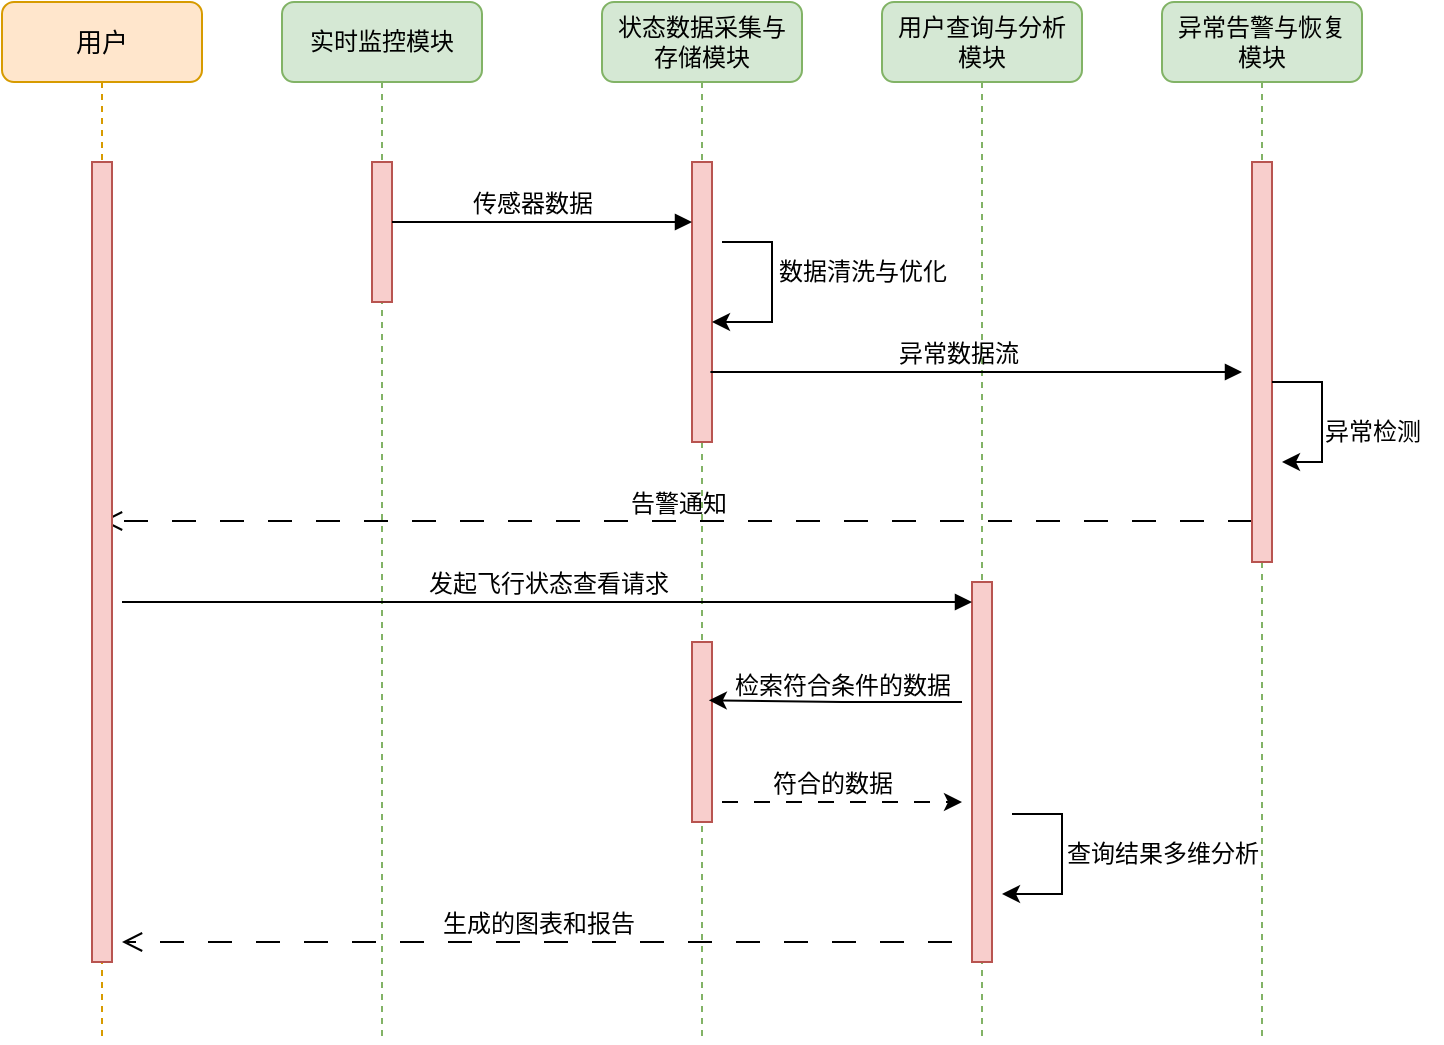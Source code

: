 <mxfile version="25.0.3">
  <diagram name="Page-1" id="sjYibn3fDWREO6SPm-w_">
    <mxGraphModel dx="865" dy="717" grid="1" gridSize="10" guides="1" tooltips="1" connect="1" arrows="1" fold="1" page="1" pageScale="1" pageWidth="827" pageHeight="1169" math="0" shadow="0">
      <root>
        <mxCell id="0" />
        <mxCell id="1" parent="0" />
        <mxCell id="uq_grt6JQqKApgTmWYCJ-1" value="实时监控模块" style="shape=umlLifeline;perimeter=lifelinePerimeter;whiteSpace=wrap;html=1;container=1;collapsible=0;recursiveResize=0;outlineConnect=0;rounded=1;shadow=0;comic=0;labelBackgroundColor=none;strokeWidth=1;fontFamily=Verdana;fontSize=12;align=center;fillColor=#d5e8d4;strokeColor=#82b366;" vertex="1" parent="1">
          <mxGeometry x="180" y="40" width="100" height="520" as="geometry" />
        </mxCell>
        <mxCell id="uq_grt6JQqKApgTmWYCJ-2" value="" style="html=1;points=[];perimeter=orthogonalPerimeter;rounded=0;shadow=0;comic=0;labelBackgroundColor=none;strokeWidth=1;fontFamily=Verdana;fontSize=12;align=center;fillColor=#f8cecc;strokeColor=#b85450;" vertex="1" parent="uq_grt6JQqKApgTmWYCJ-1">
          <mxGeometry x="45" y="80" width="10" height="70" as="geometry" />
        </mxCell>
        <mxCell id="uq_grt6JQqKApgTmWYCJ-5" value="状态数据采集与&lt;div&gt;存储模块&lt;/div&gt;" style="shape=umlLifeline;perimeter=lifelinePerimeter;whiteSpace=wrap;html=1;container=1;collapsible=0;recursiveResize=0;outlineConnect=0;rounded=1;shadow=0;comic=0;labelBackgroundColor=none;strokeWidth=1;fontFamily=Verdana;fontSize=12;align=center;fillColor=#d5e8d4;strokeColor=#82b366;" vertex="1" parent="1">
          <mxGeometry x="340" y="40" width="100" height="520" as="geometry" />
        </mxCell>
        <mxCell id="uq_grt6JQqKApgTmWYCJ-6" value="" style="html=1;points=[];perimeter=orthogonalPerimeter;rounded=0;shadow=0;comic=0;labelBackgroundColor=none;strokeWidth=1;fontFamily=Verdana;fontSize=12;align=center;fillColor=#f8cecc;strokeColor=#b85450;" vertex="1" parent="uq_grt6JQqKApgTmWYCJ-5">
          <mxGeometry x="45" y="80" width="10" height="140" as="geometry" />
        </mxCell>
        <mxCell id="uq_grt6JQqKApgTmWYCJ-7" value="" style="endArrow=classic;html=1;rounded=0;" edge="1" parent="uq_grt6JQqKApgTmWYCJ-5">
          <mxGeometry width="50" height="50" relative="1" as="geometry">
            <mxPoint x="60" y="120" as="sourcePoint" />
            <mxPoint x="55" y="160" as="targetPoint" />
            <Array as="points">
              <mxPoint x="85" y="120" />
              <mxPoint x="85" y="160" />
            </Array>
          </mxGeometry>
        </mxCell>
        <mxCell id="uq_grt6JQqKApgTmWYCJ-25" value="告警通知" style="html=1;verticalAlign=bottom;endArrow=open;dashed=1;endSize=8;labelBackgroundColor=none;fontFamily=Verdana;fontSize=12;edgeStyle=elbowEdgeStyle;elbow=vertical;dashPattern=12 12;" edge="1" parent="uq_grt6JQqKApgTmWYCJ-5">
          <mxGeometry x="-0.001" relative="1" as="geometry">
            <mxPoint x="-250" y="259.5" as="targetPoint" />
            <Array as="points">
              <mxPoint x="-175" y="259.5" />
              <mxPoint x="-145" y="259.5" />
            </Array>
            <mxPoint x="325" y="259.5" as="sourcePoint" />
            <mxPoint as="offset" />
          </mxGeometry>
        </mxCell>
        <mxCell id="uq_grt6JQqKApgTmWYCJ-30" value="" style="html=1;points=[];perimeter=orthogonalPerimeter;rounded=0;shadow=0;comic=0;labelBackgroundColor=none;strokeWidth=1;fontFamily=Verdana;fontSize=12;align=center;fillColor=#f8cecc;strokeColor=#b85450;" vertex="1" parent="uq_grt6JQqKApgTmWYCJ-5">
          <mxGeometry x="45" y="320" width="10" height="90" as="geometry" />
        </mxCell>
        <mxCell id="uq_grt6JQqKApgTmWYCJ-16" value="生成的图表和报告" style="html=1;verticalAlign=bottom;endArrow=open;dashed=1;endSize=8;labelBackgroundColor=none;fontFamily=Verdana;fontSize=12;edgeStyle=elbowEdgeStyle;elbow=vertical;dashPattern=12 12;" edge="1" parent="uq_grt6JQqKApgTmWYCJ-5">
          <mxGeometry x="-0.001" relative="1" as="geometry">
            <mxPoint x="-240" y="470" as="targetPoint" />
            <Array as="points">
              <mxPoint x="-165" y="470" />
              <mxPoint x="-135" y="470" />
            </Array>
            <mxPoint x="175" y="470" as="sourcePoint" />
            <mxPoint as="offset" />
          </mxGeometry>
        </mxCell>
        <mxCell id="uq_grt6JQqKApgTmWYCJ-8" value="用户查询与分析&lt;div&gt;模块&lt;/div&gt;" style="shape=umlLifeline;perimeter=lifelinePerimeter;whiteSpace=wrap;html=1;container=1;collapsible=0;recursiveResize=0;outlineConnect=0;rounded=1;shadow=0;comic=0;labelBackgroundColor=none;strokeWidth=1;fontFamily=Verdana;fontSize=12;align=center;fillColor=#d5e8d4;strokeColor=#82b366;" vertex="1" parent="1">
          <mxGeometry x="480" y="40" width="100" height="520" as="geometry" />
        </mxCell>
        <mxCell id="uq_grt6JQqKApgTmWYCJ-13" value="" style="html=1;points=[];perimeter=orthogonalPerimeter;rounded=0;shadow=0;comic=0;labelBackgroundColor=none;strokeWidth=1;fontFamily=Verdana;fontSize=12;align=center;fillColor=#f8cecc;strokeColor=#b85450;" vertex="1" parent="uq_grt6JQqKApgTmWYCJ-8">
          <mxGeometry x="45" y="290" width="10" height="190" as="geometry" />
        </mxCell>
        <mxCell id="uq_grt6JQqKApgTmWYCJ-9" value="异常告警与恢复&lt;div&gt;模块&lt;/div&gt;" style="shape=umlLifeline;perimeter=lifelinePerimeter;whiteSpace=wrap;html=1;container=1;collapsible=0;recursiveResize=0;outlineConnect=0;rounded=1;shadow=0;comic=0;labelBackgroundColor=none;strokeWidth=1;fontFamily=Verdana;fontSize=12;align=center;fillColor=#d5e8d4;strokeColor=#82b366;" vertex="1" parent="1">
          <mxGeometry x="620" y="40" width="100" height="520" as="geometry" />
        </mxCell>
        <mxCell id="uq_grt6JQqKApgTmWYCJ-15" value="" style="html=1;points=[];perimeter=orthogonalPerimeter;rounded=0;shadow=0;comic=0;labelBackgroundColor=none;strokeWidth=1;fontFamily=Verdana;fontSize=12;align=center;fillColor=#f8cecc;strokeColor=#b85450;" vertex="1" parent="uq_grt6JQqKApgTmWYCJ-9">
          <mxGeometry x="45" y="80" width="10" height="200" as="geometry" />
        </mxCell>
        <mxCell id="uq_grt6JQqKApgTmWYCJ-10" value="&lt;font style=&quot;font-size: 13px;&quot;&gt;用户&lt;/font&gt;" style="shape=umlLifeline;perimeter=lifelinePerimeter;whiteSpace=wrap;html=1;container=1;collapsible=0;recursiveResize=0;outlineConnect=0;rounded=1;shadow=0;comic=0;labelBackgroundColor=none;strokeWidth=1;fontFamily=Verdana;fontSize=12;align=center;fillColor=#ffe6cc;strokeColor=#d79b00;" vertex="1" parent="1">
          <mxGeometry x="40" y="40" width="100" height="520" as="geometry" />
        </mxCell>
        <mxCell id="uq_grt6JQqKApgTmWYCJ-11" value="" style="html=1;points=[];perimeter=orthogonalPerimeter;rounded=0;shadow=0;comic=0;labelBackgroundColor=none;strokeWidth=1;fontFamily=Verdana;fontSize=12;align=center;fillColor=#f8cecc;strokeColor=#b85450;" vertex="1" parent="uq_grt6JQqKApgTmWYCJ-10">
          <mxGeometry x="45" y="80" width="10" height="400" as="geometry" />
        </mxCell>
        <mxCell id="uq_grt6JQqKApgTmWYCJ-18" value="数据清洗与优化" style="text;html=1;align=center;verticalAlign=middle;resizable=0;points=[];autosize=1;strokeColor=none;fillColor=none;" vertex="1" parent="1">
          <mxGeometry x="415" y="160" width="110" height="30" as="geometry" />
        </mxCell>
        <mxCell id="uq_grt6JQqKApgTmWYCJ-4" value="&lt;span style=&quot;font-family: Helvetica;&quot;&gt;传感器数据&lt;/span&gt;" style="html=1;verticalAlign=bottom;endArrow=block;entryX=0;entryY=0;labelBackgroundColor=none;fontFamily=Verdana;fontSize=12;edgeStyle=elbowEdgeStyle;elbow=vertical;" edge="1" parent="1">
          <mxGeometry x="-0.067" relative="1" as="geometry">
            <mxPoint x="235" y="150" as="sourcePoint" />
            <mxPoint x="385" y="150.0" as="targetPoint" />
            <mxPoint as="offset" />
          </mxGeometry>
        </mxCell>
        <mxCell id="uq_grt6JQqKApgTmWYCJ-24" value="&lt;span style=&quot;font-family: Helvetica;&quot;&gt;异常数据流&lt;/span&gt;" style="html=1;verticalAlign=bottom;endArrow=block;labelBackgroundColor=none;fontFamily=Verdana;fontSize=12;edgeStyle=elbowEdgeStyle;elbow=vertical;exitX=0.92;exitY=0.75;exitDx=0;exitDy=0;exitPerimeter=0;" edge="1" parent="1" source="uq_grt6JQqKApgTmWYCJ-6">
          <mxGeometry x="-0.07" relative="1" as="geometry">
            <mxPoint x="430" y="230" as="sourcePoint" />
            <mxPoint x="660" y="225" as="targetPoint" />
            <mxPoint as="offset" />
          </mxGeometry>
        </mxCell>
        <mxCell id="uq_grt6JQqKApgTmWYCJ-28" value="" style="endArrow=classic;html=1;rounded=0;" edge="1" parent="1">
          <mxGeometry width="50" height="50" relative="1" as="geometry">
            <mxPoint x="675" y="230" as="sourcePoint" />
            <mxPoint x="680" y="270" as="targetPoint" />
            <Array as="points">
              <mxPoint x="700" y="230" />
              <mxPoint x="700" y="270" />
            </Array>
          </mxGeometry>
        </mxCell>
        <mxCell id="uq_grt6JQqKApgTmWYCJ-29" value="异常检测" style="text;html=1;align=center;verticalAlign=middle;resizable=0;points=[];autosize=1;strokeColor=none;fillColor=none;" vertex="1" parent="1">
          <mxGeometry x="690" y="240" width="70" height="30" as="geometry" />
        </mxCell>
        <mxCell id="uq_grt6JQqKApgTmWYCJ-12" value="发起飞行状态查看请求" style="html=1;verticalAlign=bottom;endArrow=block;labelBackgroundColor=none;fontFamily=Verdana;fontSize=12;edgeStyle=elbowEdgeStyle;elbow=vertical;" edge="1" parent="1">
          <mxGeometry relative="1" as="geometry">
            <mxPoint x="100" y="340" as="sourcePoint" />
            <mxPoint x="525" y="340" as="targetPoint" />
            <mxPoint as="offset" />
          </mxGeometry>
        </mxCell>
        <mxCell id="uq_grt6JQqKApgTmWYCJ-31" value="" style="endArrow=classic;html=1;rounded=0;entryX=0.84;entryY=0.324;entryDx=0;entryDy=0;entryPerimeter=0;" edge="1" parent="1" target="uq_grt6JQqKApgTmWYCJ-30">
          <mxGeometry width="50" height="50" relative="1" as="geometry">
            <mxPoint x="520" y="390" as="sourcePoint" />
            <mxPoint x="400" y="390" as="targetPoint" />
            <Array as="points">
              <mxPoint x="460" y="390" />
            </Array>
          </mxGeometry>
        </mxCell>
        <mxCell id="uq_grt6JQqKApgTmWYCJ-32" value="检索符合条件的数据" style="text;html=1;align=center;verticalAlign=middle;resizable=0;points=[];autosize=1;strokeColor=none;fillColor=none;" vertex="1" parent="1">
          <mxGeometry x="395" y="367" width="130" height="30" as="geometry" />
        </mxCell>
        <mxCell id="uq_grt6JQqKApgTmWYCJ-34" value="" style="endArrow=classic;html=1;rounded=0;dashed=1;dashPattern=8 8;" edge="1" parent="1">
          <mxGeometry width="50" height="50" relative="1" as="geometry">
            <mxPoint x="400" y="440" as="sourcePoint" />
            <mxPoint x="520" y="440" as="targetPoint" />
            <Array as="points">
              <mxPoint x="460" y="440" />
            </Array>
          </mxGeometry>
        </mxCell>
        <mxCell id="uq_grt6JQqKApgTmWYCJ-35" value="符合的数据" style="text;html=1;align=center;verticalAlign=middle;resizable=0;points=[];autosize=1;strokeColor=none;fillColor=none;" vertex="1" parent="1">
          <mxGeometry x="415" y="416" width="80" height="30" as="geometry" />
        </mxCell>
        <mxCell id="uq_grt6JQqKApgTmWYCJ-39" value="" style="endArrow=classic;html=1;rounded=0;" edge="1" parent="1">
          <mxGeometry width="50" height="50" relative="1" as="geometry">
            <mxPoint x="545" y="446" as="sourcePoint" />
            <mxPoint x="540" y="486" as="targetPoint" />
            <Array as="points">
              <mxPoint x="570" y="446" />
              <mxPoint x="570" y="486" />
            </Array>
          </mxGeometry>
        </mxCell>
        <mxCell id="uq_grt6JQqKApgTmWYCJ-40" value="查询结果多维分析" style="text;html=1;align=center;verticalAlign=middle;resizable=0;points=[];autosize=1;strokeColor=none;fillColor=none;" vertex="1" parent="1">
          <mxGeometry x="560" y="451" width="120" height="30" as="geometry" />
        </mxCell>
      </root>
    </mxGraphModel>
  </diagram>
</mxfile>
